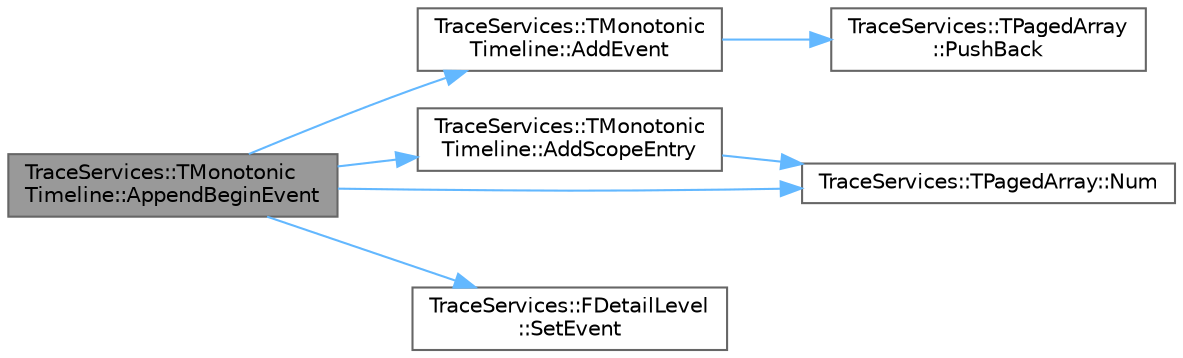 digraph "TraceServices::TMonotonicTimeline::AppendBeginEvent"
{
 // INTERACTIVE_SVG=YES
 // LATEX_PDF_SIZE
  bgcolor="transparent";
  edge [fontname=Helvetica,fontsize=10,labelfontname=Helvetica,labelfontsize=10];
  node [fontname=Helvetica,fontsize=10,shape=box,height=0.2,width=0.4];
  rankdir="LR";
  Node1 [id="Node000001",label="TraceServices::TMonotonic\lTimeline::AppendBeginEvent",height=0.2,width=0.4,color="gray40", fillcolor="grey60", style="filled", fontcolor="black",tooltip=" "];
  Node1 -> Node2 [id="edge1_Node000001_Node000002",color="steelblue1",style="solid",tooltip=" "];
  Node2 [id="Node000002",label="TraceServices::TMonotonic\lTimeline::AddEvent",height=0.2,width=0.4,color="grey40", fillcolor="white", style="filled",URL="$df/de0/classTraceServices_1_1TMonotonicTimeline.html#aa230d00138f850303e9371a78ae0ba3b",tooltip=" "];
  Node2 -> Node3 [id="edge2_Node000002_Node000003",color="steelblue1",style="solid",tooltip=" "];
  Node3 [id="Node000003",label="TraceServices::TPagedArray\l::PushBack",height=0.2,width=0.4,color="grey40", fillcolor="white", style="filled",URL="$d2/db8/classTraceServices_1_1TPagedArray.html#a82ebc9b71b0c29aeac6a8d736462359f",tooltip=" "];
  Node1 -> Node4 [id="edge3_Node000001_Node000004",color="steelblue1",style="solid",tooltip=" "];
  Node4 [id="Node000004",label="TraceServices::TMonotonic\lTimeline::AddScopeEntry",height=0.2,width=0.4,color="grey40", fillcolor="white", style="filled",URL="$df/de0/classTraceServices_1_1TMonotonicTimeline.html#a072bb2b3f258ff44eb50d0aef42a7b95",tooltip=" "];
  Node4 -> Node5 [id="edge4_Node000004_Node000005",color="steelblue1",style="solid",tooltip=" "];
  Node5 [id="Node000005",label="TraceServices::TPagedArray::Num",height=0.2,width=0.4,color="grey40", fillcolor="white", style="filled",URL="$d2/db8/classTraceServices_1_1TPagedArray.html#a39f9d520e27aada79b4616481ec71838",tooltip=" "];
  Node1 -> Node5 [id="edge5_Node000001_Node000005",color="steelblue1",style="solid",tooltip=" "];
  Node1 -> Node6 [id="edge6_Node000001_Node000006",color="steelblue1",style="solid",tooltip=" "];
  Node6 [id="Node000006",label="TraceServices::FDetailLevel\l::SetEvent",height=0.2,width=0.4,color="grey40", fillcolor="white", style="filled",URL="$dd/d1f/structTraceServices_1_1FDetailLevel.html#a4db31b0c35db2a3aecfd754eef1f3239",tooltip=" "];
}
